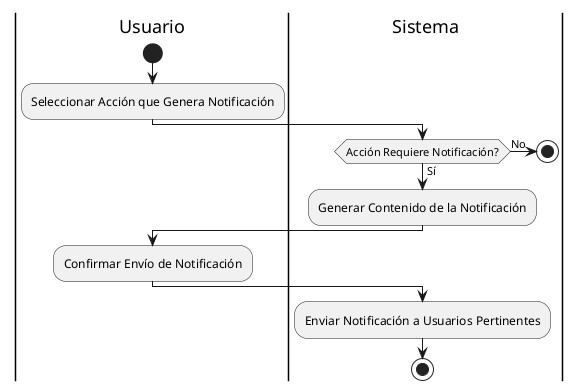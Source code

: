 @startuml send_notifications
|Usuario|
start
:Seleccionar Acción que Genera Notificación;
|Sistema|
if (Acción Requiere Notificación?) then (Sí)
  :Generar Contenido de la Notificación;
  |Usuario|
  :Confirmar Envío de Notificación;
  |Sistema|
  :Enviar Notificación a Usuarios Pertinentes;
else (No)
  stop
endif
stop
@enduml
